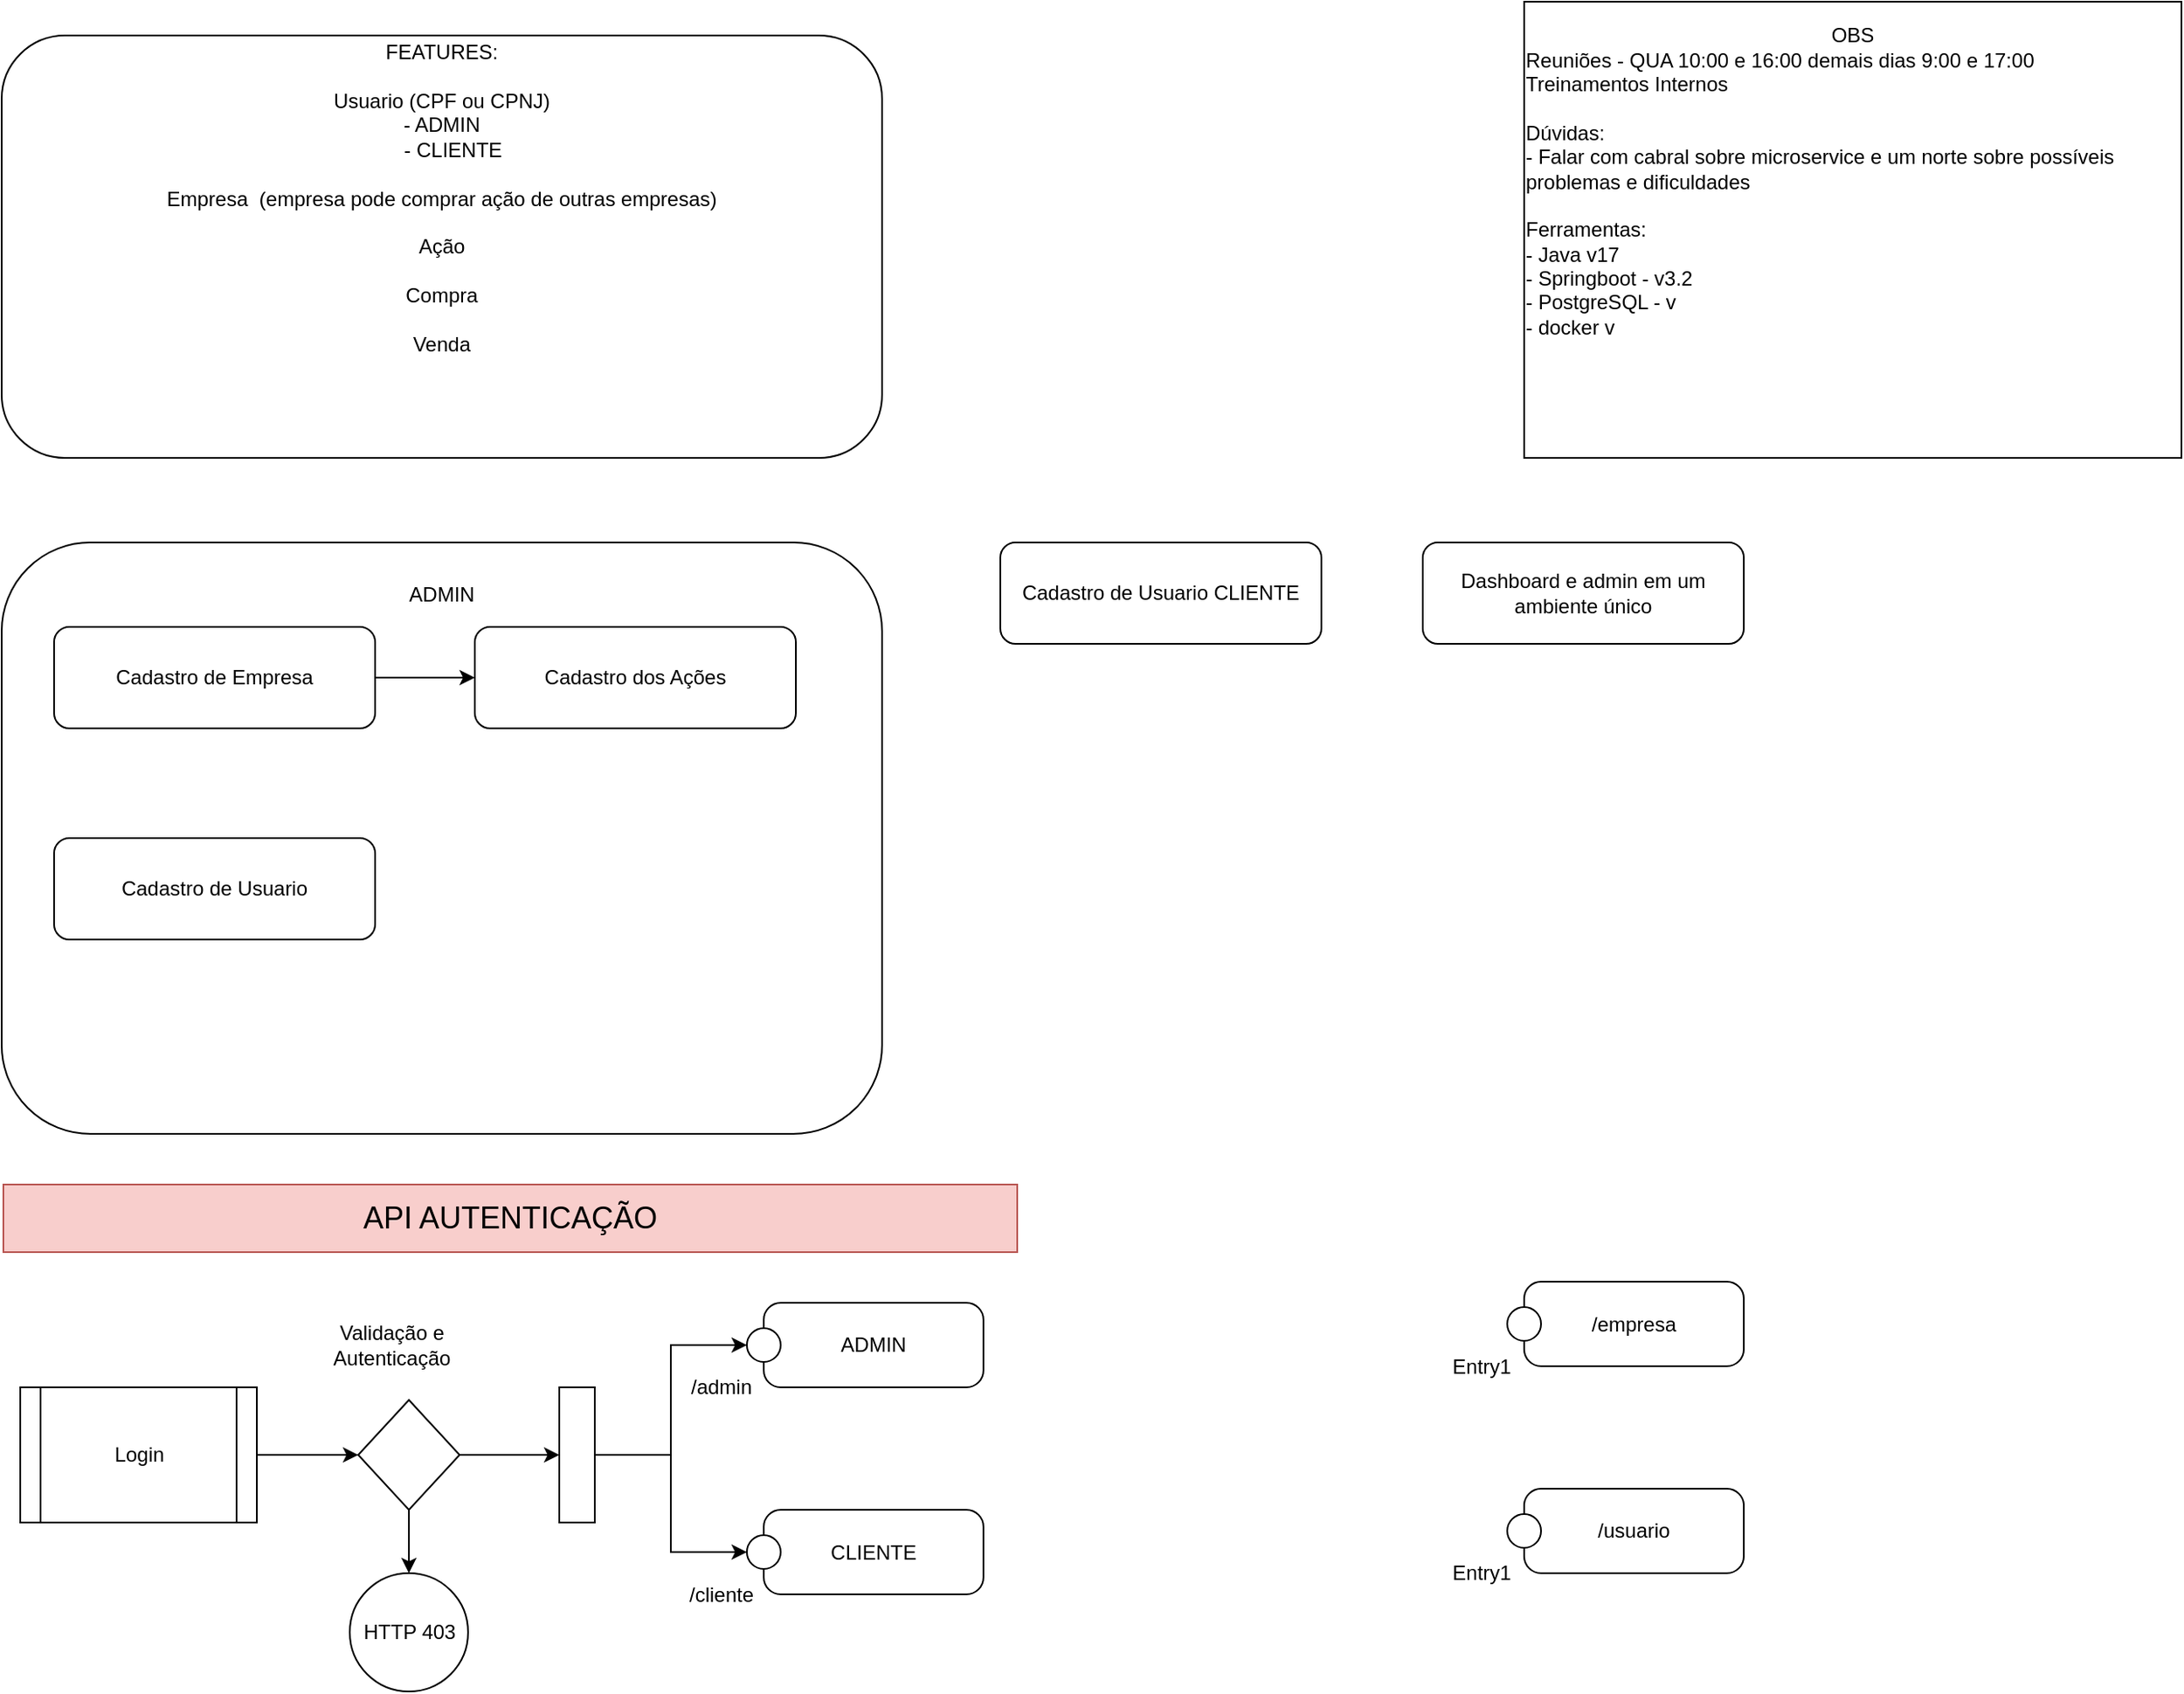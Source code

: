 <mxfile version="22.1.11" type="device" pages="3">
  <diagram name="Esboço" id="50t6XhjMZoTZCzm0q7pf">
    <mxGraphModel dx="1379" dy="757" grid="1" gridSize="10" guides="1" tooltips="1" connect="1" arrows="1" fold="1" page="1" pageScale="1" pageWidth="827" pageHeight="1169" math="0" shadow="0">
      <root>
        <mxCell id="0" />
        <mxCell id="1" parent="0" />
        <mxCell id="YbwMDvr5ODgvbigjKH0E-7" value="&lt;div align=&quot;center&quot;&gt;ADMIN&lt;/div&gt;&lt;div&gt;&lt;br&gt;&lt;/div&gt;&lt;div&gt;&lt;br&gt;&lt;/div&gt;&lt;div&gt;&lt;br&gt;&lt;/div&gt;&lt;div&gt;&lt;br&gt;&lt;/div&gt;&lt;div&gt;&lt;br&gt;&lt;/div&gt;&lt;div&gt;&lt;br&gt;&lt;/div&gt;&lt;div&gt;&lt;br&gt;&lt;/div&gt;&lt;div&gt;&lt;br&gt;&lt;/div&gt;&lt;div&gt;&lt;br&gt;&lt;/div&gt;&lt;div&gt;&lt;br&gt;&lt;/div&gt;&lt;div&gt;&lt;br&gt;&lt;/div&gt;&lt;div&gt;&lt;br&gt;&lt;/div&gt;&lt;div&gt;&lt;br&gt;&lt;/div&gt;&lt;div&gt;&lt;br&gt;&lt;/div&gt;&lt;div&gt;&lt;br&gt;&lt;/div&gt;&lt;div&gt;&lt;br&gt;&lt;/div&gt;&lt;div&gt;&lt;br&gt;&lt;/div&gt;&lt;div&gt;&lt;br&gt;&lt;/div&gt;&lt;div&gt;&lt;br&gt;&lt;/div&gt;&lt;div&gt;&lt;br&gt;&lt;/div&gt;" style="rounded=1;whiteSpace=wrap;html=1;align=center;" parent="1" vertex="1">
          <mxGeometry x="39" y="380" width="521" height="350" as="geometry" />
        </mxCell>
        <mxCell id="YbwMDvr5ODgvbigjKH0E-6" style="edgeStyle=orthogonalEdgeStyle;rounded=0;orthogonalLoop=1;jettySize=auto;html=1;" parent="1" source="YbwMDvr5ODgvbigjKH0E-3" target="YbwMDvr5ODgvbigjKH0E-5" edge="1">
          <mxGeometry relative="1" as="geometry">
            <mxPoint x="310" y="460" as="targetPoint" />
          </mxGeometry>
        </mxCell>
        <mxCell id="YbwMDvr5ODgvbigjKH0E-3" value="Cadastro de Empresa" style="rounded=1;whiteSpace=wrap;html=1;" parent="1" vertex="1">
          <mxGeometry x="70" y="430" width="190" height="60" as="geometry" />
        </mxCell>
        <mxCell id="YbwMDvr5ODgvbigjKH0E-4" value="Cadastro de Usuario" style="rounded=1;whiteSpace=wrap;html=1;" parent="1" vertex="1">
          <mxGeometry x="70" y="555" width="190" height="60" as="geometry" />
        </mxCell>
        <mxCell id="YbwMDvr5ODgvbigjKH0E-5" value="Cadastro dos Ações" style="rounded=1;whiteSpace=wrap;html=1;" parent="1" vertex="1">
          <mxGeometry x="319" y="430" width="190" height="60" as="geometry" />
        </mxCell>
        <mxCell id="YbwMDvr5ODgvbigjKH0E-11" value="Cadastro de Usuario CLIENTE" style="rounded=1;whiteSpace=wrap;html=1;" parent="1" vertex="1">
          <mxGeometry x="630" y="380" width="190" height="60" as="geometry" />
        </mxCell>
        <mxCell id="YbwMDvr5ODgvbigjKH0E-13" value="Dashboard e admin em um ambiente único" style="rounded=1;whiteSpace=wrap;html=1;" parent="1" vertex="1">
          <mxGeometry x="880" y="380" width="190" height="60" as="geometry" />
        </mxCell>
        <mxCell id="YbwMDvr5ODgvbigjKH0E-14" value="&lt;div&gt;FEATURES:&lt;/div&gt;&lt;div&gt;&lt;br&gt;&lt;/div&gt;&lt;div&gt;Usuario (CPF ou CPNJ)&lt;/div&gt;&lt;div&gt;&lt;span style=&quot;&quot;&gt;&lt;/span&gt;- ADMIN&lt;/div&gt;&lt;div&gt;&lt;span style=&quot;&quot;&gt;&lt;span style=&quot;&quot;&gt;&amp;nbsp;&amp;nbsp;&amp;nbsp;&amp;nbsp;&lt;/span&gt;&lt;/span&gt;- CLIENTE&lt;/div&gt;&lt;div&gt;&lt;br&gt;&lt;/div&gt;&lt;div&gt;Empresa&amp;nbsp; (empresa pode comprar ação de outras empresas)&lt;br&gt;&lt;/div&gt;&lt;div&gt;&lt;br&gt;&lt;/div&gt;&lt;div&gt;Ação&lt;/div&gt;&lt;div&gt;&lt;br&gt;&lt;/div&gt;&lt;div&gt;Compra&lt;/div&gt;&lt;div&gt;&lt;br&gt;&lt;/div&gt;&lt;div&gt;Venda&lt;/div&gt;&lt;div&gt;&lt;br&gt;&lt;/div&gt;&lt;div&gt;&lt;br&gt;&lt;/div&gt;&lt;div&gt;&lt;br&gt;&lt;br&gt;&lt;/div&gt;" style="rounded=1;whiteSpace=wrap;html=1;" parent="1" vertex="1">
          <mxGeometry x="39" y="80" width="521" height="250" as="geometry" />
        </mxCell>
        <mxCell id="YbwMDvr5ODgvbigjKH0E-15" value="&lt;div&gt;OBS&lt;/div&gt;&lt;div align=&quot;left&quot;&gt;Reuniões - QUA 10:00 e 16:00 demais dias 9:00 e 17:00&lt;/div&gt;&lt;div align=&quot;left&quot;&gt;Treinamentos Internos&lt;br&gt;&lt;/div&gt;&lt;div align=&quot;left&quot;&gt;&lt;br&gt;Dúvidas:&lt;/div&gt;&lt;div align=&quot;left&quot;&gt;- Falar com cabral sobre microservice e um norte sobre possíveis problemas e dificuldades&lt;br&gt;&lt;/div&gt;&lt;div align=&quot;left&quot;&gt;&lt;br&gt;&lt;/div&gt;&lt;div align=&quot;left&quot;&gt;Ferramentas:&lt;/div&gt;&lt;div align=&quot;left&quot;&gt;- Java v17&lt;/div&gt;&lt;div align=&quot;left&quot;&gt;- Springboot - v3.2&lt;/div&gt;&lt;div align=&quot;left&quot;&gt;- PostgreSQL - v&lt;/div&gt;&lt;div align=&quot;left&quot;&gt;- docker v&lt;/div&gt;&lt;div align=&quot;left&quot;&gt;&lt;br&gt;&lt;/div&gt;&lt;div align=&quot;left&quot;&gt;&lt;br&gt;&lt;/div&gt;&lt;div align=&quot;left&quot;&gt;&lt;br&gt;&lt;/div&gt;&lt;div align=&quot;left&quot;&gt;&lt;br&gt;&lt;/div&gt;" style="rounded=0;whiteSpace=wrap;html=1;" parent="1" vertex="1">
          <mxGeometry x="940" y="60" width="389" height="270" as="geometry" />
        </mxCell>
        <mxCell id="RgDAx4EEO8XOPHwYG7pI-15" style="edgeStyle=orthogonalEdgeStyle;rounded=0;orthogonalLoop=1;jettySize=auto;html=1;entryX=0;entryY=0.5;entryDx=0;entryDy=0;" parent="1" source="RgDAx4EEO8XOPHwYG7pI-10" target="RgDAx4EEO8XOPHwYG7pI-12" edge="1">
          <mxGeometry relative="1" as="geometry" />
        </mxCell>
        <mxCell id="RgDAx4EEO8XOPHwYG7pI-10" value="Login" style="shape=process;whiteSpace=wrap;html=1;backgroundOutline=1;size=0.083;" parent="1" vertex="1">
          <mxGeometry x="50" y="880" width="140" height="80" as="geometry" />
        </mxCell>
        <mxCell id="RgDAx4EEO8XOPHwYG7pI-11" value="&lt;font style=&quot;font-size: 18px;&quot;&gt;API AUTENTICAÇÃO&lt;/font&gt;" style="rounded=0;whiteSpace=wrap;html=1;fillColor=#f8cecc;strokeColor=#b85450;" parent="1" vertex="1">
          <mxGeometry x="40" y="760" width="600" height="40" as="geometry" />
        </mxCell>
        <mxCell id="RgDAx4EEO8XOPHwYG7pI-22" style="edgeStyle=orthogonalEdgeStyle;rounded=0;orthogonalLoop=1;jettySize=auto;html=1;entryX=0.5;entryY=0;entryDx=0;entryDy=0;" parent="1" source="RgDAx4EEO8XOPHwYG7pI-12" target="RgDAx4EEO8XOPHwYG7pI-21" edge="1">
          <mxGeometry relative="1" as="geometry" />
        </mxCell>
        <mxCell id="RgDAx4EEO8XOPHwYG7pI-12" value="" style="rhombus;whiteSpace=wrap;html=1;" parent="1" vertex="1">
          <mxGeometry x="250" y="887.5" width="60" height="65" as="geometry" />
        </mxCell>
        <mxCell id="RgDAx4EEO8XOPHwYG7pI-14" value="Validação e Autenticação" style="text;html=1;strokeColor=none;fillColor=none;align=center;verticalAlign=middle;whiteSpace=wrap;rounded=0;" parent="1" vertex="1">
          <mxGeometry x="225" y="830" width="90" height="50" as="geometry" />
        </mxCell>
        <mxCell id="RgDAx4EEO8XOPHwYG7pI-21" value="HTTP 403" style="ellipse;html=1;" parent="1" vertex="1">
          <mxGeometry x="245" y="990" width="70" height="70" as="geometry" />
        </mxCell>
        <mxCell id="RgDAx4EEO8XOPHwYG7pI-23" value="/empresa" style="shape=umlState;rounded=1;verticalAlign=middle;align=center;absoluteArcSize=1;arcSize=10;umlStateConnection=connPointRefEntry;boundedLbl=1;whiteSpace=wrap;html=1;" parent="1" vertex="1">
          <mxGeometry x="930" y="817.5" width="140" height="50" as="geometry" />
        </mxCell>
        <mxCell id="RgDAx4EEO8XOPHwYG7pI-24" value="Entry1" style="text;verticalAlign=middle;align=center;whiteSpace=wrap;html=1;" parent="RgDAx4EEO8XOPHwYG7pI-23" vertex="1">
          <mxGeometry x="-40" y="40" width="50" height="20" as="geometry" />
        </mxCell>
        <mxCell id="RgDAx4EEO8XOPHwYG7pI-25" value="/usuario" style="shape=umlState;rounded=1;verticalAlign=middle;align=center;absoluteArcSize=1;arcSize=10;umlStateConnection=connPointRefEntry;boundedLbl=1;whiteSpace=wrap;html=1;" parent="1" vertex="1">
          <mxGeometry x="930" y="940" width="140" height="50" as="geometry" />
        </mxCell>
        <mxCell id="RgDAx4EEO8XOPHwYG7pI-26" value="Entry1" style="text;verticalAlign=middle;align=center;whiteSpace=wrap;html=1;" parent="RgDAx4EEO8XOPHwYG7pI-25" vertex="1">
          <mxGeometry x="-40" y="40" width="50" height="20" as="geometry" />
        </mxCell>
        <mxCell id="RgDAx4EEO8XOPHwYG7pI-31" value="ADMIN" style="shape=umlState;rounded=1;verticalAlign=middle;align=center;absoluteArcSize=1;arcSize=10;umlStateConnection=connPointRefEntry;boundedLbl=1;whiteSpace=wrap;html=1;" parent="1" vertex="1">
          <mxGeometry x="480" y="830" width="140" height="50" as="geometry" />
        </mxCell>
        <mxCell id="RgDAx4EEO8XOPHwYG7pI-32" value="/admin" style="text;verticalAlign=middle;align=center;whiteSpace=wrap;html=1;" parent="RgDAx4EEO8XOPHwYG7pI-31" vertex="1">
          <mxGeometry x="-40" y="40" width="50" height="20" as="geometry" />
        </mxCell>
        <mxCell id="RgDAx4EEO8XOPHwYG7pI-37" value="" style="edgeStyle=orthogonalEdgeStyle;rounded=0;orthogonalLoop=1;jettySize=auto;html=1;" parent="1" source="RgDAx4EEO8XOPHwYG7pI-12" target="RgDAx4EEO8XOPHwYG7pI-35" edge="1">
          <mxGeometry relative="1" as="geometry">
            <mxPoint x="310" y="920" as="sourcePoint" />
            <mxPoint x="384" y="920" as="targetPoint" />
          </mxGeometry>
        </mxCell>
        <mxCell id="RgDAx4EEO8XOPHwYG7pI-38" style="edgeStyle=orthogonalEdgeStyle;rounded=0;orthogonalLoop=1;jettySize=auto;html=1;entryX=0;entryY=0.5;entryDx=0;entryDy=0;" parent="1" source="RgDAx4EEO8XOPHwYG7pI-35" target="RgDAx4EEO8XOPHwYG7pI-31" edge="1">
          <mxGeometry relative="1" as="geometry" />
        </mxCell>
        <mxCell id="RgDAx4EEO8XOPHwYG7pI-44" style="edgeStyle=orthogonalEdgeStyle;rounded=0;orthogonalLoop=1;jettySize=auto;html=1;entryX=0;entryY=0.5;entryDx=0;entryDy=0;" parent="1" source="RgDAx4EEO8XOPHwYG7pI-35" target="RgDAx4EEO8XOPHwYG7pI-42" edge="1">
          <mxGeometry relative="1" as="geometry" />
        </mxCell>
        <mxCell id="RgDAx4EEO8XOPHwYG7pI-35" value="" style="rounded=0;whiteSpace=wrap;html=1;" parent="1" vertex="1">
          <mxGeometry x="369" y="880" width="21" height="80" as="geometry" />
        </mxCell>
        <mxCell id="RgDAx4EEO8XOPHwYG7pI-42" value="CLIENTE" style="shape=umlState;rounded=1;verticalAlign=middle;align=center;absoluteArcSize=1;arcSize=10;umlStateConnection=connPointRefEntry;boundedLbl=1;whiteSpace=wrap;html=1;" parent="1" vertex="1">
          <mxGeometry x="480" y="952.5" width="140" height="50" as="geometry" />
        </mxCell>
        <mxCell id="RgDAx4EEO8XOPHwYG7pI-43" value="/cliente" style="text;verticalAlign=middle;align=center;whiteSpace=wrap;html=1;" parent="RgDAx4EEO8XOPHwYG7pI-42" vertex="1">
          <mxGeometry x="-40" y="40" width="50" height="20" as="geometry" />
        </mxCell>
      </root>
    </mxGraphModel>
  </diagram>
  <diagram id="nGCAg4Ov-uoy-OFpApah" name="Casos de Uso">
    <mxGraphModel dx="1622" dy="891" grid="1" gridSize="10" guides="1" tooltips="1" connect="1" arrows="1" fold="1" page="1" pageScale="1" pageWidth="827" pageHeight="1169" math="0" shadow="0">
      <root>
        <mxCell id="0" />
        <mxCell id="1" parent="0" />
        <mxCell id="SCy8FFpx9q35rUsuw4dr-1" value="Administrador" style="shape=umlActor;verticalLabelPosition=bottom;verticalAlign=top;html=1;" parent="1" vertex="1">
          <mxGeometry x="102" y="200" width="30" height="60" as="geometry" />
        </mxCell>
        <mxCell id="SCy8FFpx9q35rUsuw4dr-2" value="Cliente" style="shape=umlActor;verticalLabelPosition=bottom;verticalAlign=top;html=1;" parent="1" vertex="1">
          <mxGeometry x="92" y="920" width="30" height="60" as="geometry" />
        </mxCell>
        <mxCell id="SCy8FFpx9q35rUsuw4dr-3" value="CNPJ" style="shape=umlActor;verticalLabelPosition=bottom;verticalAlign=top;html=1;" parent="1" vertex="1">
          <mxGeometry x="50" y="1040" width="30" height="60" as="geometry" />
        </mxCell>
        <mxCell id="SCy8FFpx9q35rUsuw4dr-6" value="&lt;div&gt;CPF&lt;/div&gt;" style="shape=umlActor;verticalLabelPosition=bottom;verticalAlign=top;html=1;" parent="1" vertex="1">
          <mxGeometry x="130" y="1038" width="30" height="60" as="geometry" />
        </mxCell>
        <mxCell id="73OdlZcjrWCPV2lMz7zN-4" value="" style="endArrow=blockThin;html=1;rounded=0;endFill=0;" edge="1" parent="1" source="SCy8FFpx9q35rUsuw4dr-3">
          <mxGeometry width="50" height="50" relative="1" as="geometry">
            <mxPoint x="150" y="1030" as="sourcePoint" />
            <mxPoint x="100" y="1000" as="targetPoint" />
          </mxGeometry>
        </mxCell>
        <mxCell id="73OdlZcjrWCPV2lMz7zN-5" value="" style="endArrow=blockThin;html=1;rounded=0;endFill=0;" edge="1" parent="1" source="SCy8FFpx9q35rUsuw4dr-6">
          <mxGeometry width="50" height="50" relative="1" as="geometry">
            <mxPoint x="120" y="1050" as="sourcePoint" />
            <mxPoint x="120" y="1000" as="targetPoint" />
          </mxGeometry>
        </mxCell>
        <mxCell id="73OdlZcjrWCPV2lMz7zN-6" value="" style="rounded=0;whiteSpace=wrap;html=1;strokeWidth=1;" vertex="1" parent="1">
          <mxGeometry x="220" y="10" width="870" height="1320" as="geometry" />
        </mxCell>
        <mxCell id="73OdlZcjrWCPV2lMz7zN-8" value="Login" style="ellipse;whiteSpace=wrap;html=1;" vertex="1" parent="1">
          <mxGeometry x="304" y="70" width="100" height="50" as="geometry" />
        </mxCell>
        <mxCell id="73OdlZcjrWCPV2lMz7zN-9" value="Cadastrar Empresa" style="ellipse;whiteSpace=wrap;html=1;" vertex="1" parent="1">
          <mxGeometry x="500" y="110" width="120" height="60" as="geometry" />
        </mxCell>
        <mxCell id="73OdlZcjrWCPV2lMz7zN-10" value="" style="endArrow=none;html=1;rounded=0;entryX=0;entryY=0.667;entryDx=0;entryDy=0;entryPerimeter=0;" edge="1" parent="1" target="73OdlZcjrWCPV2lMz7zN-8">
          <mxGeometry width="50" height="50" relative="1" as="geometry">
            <mxPoint x="140" y="220" as="sourcePoint" />
            <mxPoint x="240" y="180" as="targetPoint" />
          </mxGeometry>
        </mxCell>
        <mxCell id="73OdlZcjrWCPV2lMz7zN-11" value="Casos de Uso - HomeBroker" style="text;html=1;strokeColor=none;fillColor=none;align=center;verticalAlign=middle;whiteSpace=wrap;rounded=0;" vertex="1" parent="1">
          <mxGeometry x="607.5" y="10" width="95" height="30" as="geometry" />
        </mxCell>
        <mxCell id="73OdlZcjrWCPV2lMz7zN-12" value="" style="endArrow=none;html=1;rounded=0;entryX=0;entryY=0.5;entryDx=0;entryDy=0;" edge="1" parent="1" target="AHXLdazS3bei0Vd_Tv-9-4">
          <mxGeometry width="50" height="50" relative="1" as="geometry">
            <mxPoint x="140" y="230" as="sourcePoint" />
            <mxPoint x="290" y="200" as="targetPoint" />
          </mxGeometry>
        </mxCell>
        <mxCell id="AHXLdazS3bei0Vd_Tv-9-3" value="&amp;lt;&amp;lt;include&amp;gt;&amp;gt;" style="rounded=0;orthogonalLoop=1;jettySize=auto;html=1;endArrow=blockThin;endFill=0;" edge="1" parent="1" source="73OdlZcjrWCPV2lMz7zN-20">
          <mxGeometry relative="1" as="geometry">
            <mxPoint x="560" y="180" as="targetPoint" />
          </mxGeometry>
        </mxCell>
        <mxCell id="73OdlZcjrWCPV2lMz7zN-20" value="Deletar Empresa" style="ellipse;whiteSpace=wrap;html=1;" vertex="1" parent="1">
          <mxGeometry x="500" y="260" width="120" height="60" as="geometry" />
        </mxCell>
        <mxCell id="73OdlZcjrWCPV2lMz7zN-26" value="&amp;lt;&amp;lt;include&amp;gt;&amp;gt;" style="rounded=0;orthogonalLoop=1;jettySize=auto;html=1;entryX=1;entryY=0.5;entryDx=0;entryDy=0;endArrow=blockThin;endFill=0;" edge="1" parent="1" source="73OdlZcjrWCPV2lMz7zN-23" target="73OdlZcjrWCPV2lMz7zN-9">
          <mxGeometry relative="1" as="geometry" />
        </mxCell>
        <mxCell id="73OdlZcjrWCPV2lMz7zN-23" value="Listar histórico de preço da ação" style="ellipse;whiteSpace=wrap;html=1;" vertex="1" parent="1">
          <mxGeometry x="660" y="320" width="120" height="60" as="geometry" />
        </mxCell>
        <mxCell id="73OdlZcjrWCPV2lMz7zN-24" value="" style="endArrow=none;html=1;rounded=0;entryX=0;entryY=0.5;entryDx=0;entryDy=0;exitX=1;exitY=0.5;exitDx=0;exitDy=0;" edge="1" parent="1" source="AHXLdazS3bei0Vd_Tv-9-4" target="73OdlZcjrWCPV2lMz7zN-20">
          <mxGeometry width="50" height="50" relative="1" as="geometry">
            <mxPoint x="150" y="240" as="sourcePoint" />
            <mxPoint x="328" y="224" as="targetPoint" />
          </mxGeometry>
        </mxCell>
        <mxCell id="73OdlZcjrWCPV2lMz7zN-25" value="" style="endArrow=none;html=1;rounded=0;entryX=0;entryY=0.5;entryDx=0;entryDy=0;exitX=1;exitY=1;exitDx=0;exitDy=0;" edge="1" parent="1" source="AHXLdazS3bei0Vd_Tv-9-4" target="73OdlZcjrWCPV2lMz7zN-23">
          <mxGeometry width="50" height="50" relative="1" as="geometry">
            <mxPoint x="150" y="250" as="sourcePoint" />
            <mxPoint x="328" y="300" as="targetPoint" />
            <Array as="points">
              <mxPoint x="560" y="380" />
            </Array>
          </mxGeometry>
        </mxCell>
        <mxCell id="73OdlZcjrWCPV2lMz7zN-27" value="Gestão de Cliente" style="ellipse;whiteSpace=wrap;html=1;" vertex="1" parent="1">
          <mxGeometry x="330" y="620" width="120" height="60" as="geometry" />
        </mxCell>
        <mxCell id="73OdlZcjrWCPV2lMz7zN-28" value="" style="endArrow=none;html=1;rounded=0;entryX=0.015;entryY=0.4;entryDx=0;entryDy=0;entryPerimeter=0;" edge="1" parent="1" target="73OdlZcjrWCPV2lMz7zN-27">
          <mxGeometry width="50" height="50" relative="1" as="geometry">
            <mxPoint x="160" y="260" as="sourcePoint" />
            <mxPoint x="448" y="370" as="targetPoint" />
            <Array as="points" />
          </mxGeometry>
        </mxCell>
        <mxCell id="AHXLdazS3bei0Vd_Tv-9-2" style="rounded=0;orthogonalLoop=1;jettySize=auto;html=1;entryX=1;entryY=1;entryDx=0;entryDy=0;endArrow=none;endFill=0;" edge="1" parent="1" source="AHXLdazS3bei0Vd_Tv-9-1" target="73OdlZcjrWCPV2lMz7zN-27">
          <mxGeometry relative="1" as="geometry" />
        </mxCell>
        <mxCell id="AHXLdazS3bei0Vd_Tv-9-10" value="&amp;lt;&amp;lt;include&amp;gt;&amp;gt;" style="edgeStyle=orthogonalEdgeStyle;rounded=0;orthogonalLoop=1;jettySize=auto;html=1;entryX=0.5;entryY=1;entryDx=0;entryDy=0;endArrow=blockThin;endFill=0;" edge="1" parent="1" source="AHXLdazS3bei0Vd_Tv-9-1" target="AHXLdazS3bei0Vd_Tv-9-7">
          <mxGeometry relative="1" as="geometry" />
        </mxCell>
        <mxCell id="AHXLdazS3bei0Vd_Tv-9-1" value="Listar ações do cliente" style="ellipse;whiteSpace=wrap;html=1;" vertex="1" parent="1">
          <mxGeometry x="530" y="740" width="120" height="60" as="geometry" />
        </mxCell>
        <mxCell id="AHXLdazS3bei0Vd_Tv-9-4" value="Gestão de empresa" style="ellipse;whiteSpace=wrap;html=1;" vertex="1" parent="1">
          <mxGeometry x="284" y="160" width="120" height="60" as="geometry" />
        </mxCell>
        <mxCell id="AHXLdazS3bei0Vd_Tv-9-6" value="" style="endArrow=none;html=1;rounded=0;entryX=0;entryY=0.5;entryDx=0;entryDy=0;exitX=1;exitY=0.5;exitDx=0;exitDy=0;" edge="1" parent="1" source="AHXLdazS3bei0Vd_Tv-9-4" target="73OdlZcjrWCPV2lMz7zN-9">
          <mxGeometry width="50" height="50" relative="1" as="geometry">
            <mxPoint x="370" y="240" as="sourcePoint" />
            <mxPoint x="514" y="200" as="targetPoint" />
          </mxGeometry>
        </mxCell>
        <mxCell id="AHXLdazS3bei0Vd_Tv-9-8" style="edgeStyle=orthogonalEdgeStyle;rounded=0;orthogonalLoop=1;jettySize=auto;html=1;entryX=1;entryY=0.5;entryDx=0;entryDy=0;endArrow=none;endFill=0;" edge="1" parent="1" source="AHXLdazS3bei0Vd_Tv-9-7" target="73OdlZcjrWCPV2lMz7zN-27">
          <mxGeometry relative="1" as="geometry" />
        </mxCell>
        <mxCell id="AHXLdazS3bei0Vd_Tv-9-7" value="Cadastro Cliente" style="ellipse;whiteSpace=wrap;html=1;" vertex="1" parent="1">
          <mxGeometry x="530" y="620" width="120" height="60" as="geometry" />
        </mxCell>
        <mxCell id="i1gi-s-FilHiZ_Zcv33S-1" value="&amp;lt;&amp;lt;include&amp;gt;&amp;gt;" style="rounded=0;orthogonalLoop=1;jettySize=auto;html=1;entryX=1;entryY=0.5;entryDx=0;entryDy=0;endArrow=blockThin;endFill=0;" edge="1" parent="1" source="AHXLdazS3bei0Vd_Tv-9-9" target="AHXLdazS3bei0Vd_Tv-9-7">
          <mxGeometry x="-0.257" y="-28" relative="1" as="geometry">
            <mxPoint as="offset" />
          </mxGeometry>
        </mxCell>
        <mxCell id="i1gi-s-FilHiZ_Zcv33S-2" style="rounded=0;orthogonalLoop=1;jettySize=auto;html=1;exitX=0;exitY=1;exitDx=0;exitDy=0;entryX=1;entryY=1;entryDx=0;entryDy=0;endArrow=none;endFill=0;" edge="1" parent="1" source="AHXLdazS3bei0Vd_Tv-9-9" target="73OdlZcjrWCPV2lMz7zN-27">
          <mxGeometry relative="1" as="geometry">
            <Array as="points">
              <mxPoint x="520" y="820" />
            </Array>
          </mxGeometry>
        </mxCell>
        <mxCell id="AHXLdazS3bei0Vd_Tv-9-9" value="Listar histórico de compra e venda" style="ellipse;whiteSpace=wrap;html=1;" vertex="1" parent="1">
          <mxGeometry x="690" y="740" width="120" height="60" as="geometry" />
        </mxCell>
        <mxCell id="i1gi-s-FilHiZ_Zcv33S-8" value="&amp;lt;&amp;lt;include&amp;gt;&amp;gt;" style="rounded=0;orthogonalLoop=1;jettySize=auto;html=1;entryX=1;entryY=0;entryDx=0;entryDy=0;endArrow=blockThin;endFill=0;" edge="1" parent="1" source="i1gi-s-FilHiZ_Zcv33S-3" target="AHXLdazS3bei0Vd_Tv-9-7">
          <mxGeometry relative="1" as="geometry" />
        </mxCell>
        <mxCell id="i1gi-s-FilHiZ_Zcv33S-3" value="Adicionar saldo" style="ellipse;whiteSpace=wrap;html=1;" vertex="1" parent="1">
          <mxGeometry x="707" y="480" width="120" height="60" as="geometry" />
        </mxCell>
        <mxCell id="i1gi-s-FilHiZ_Zcv33S-5" style="rounded=0;orthogonalLoop=1;jettySize=auto;html=1;entryX=1;entryY=0;entryDx=0;entryDy=0;endArrow=none;endFill=0;" edge="1" parent="1" source="i1gi-s-FilHiZ_Zcv33S-4" target="73OdlZcjrWCPV2lMz7zN-27">
          <mxGeometry relative="1" as="geometry" />
        </mxCell>
        <mxCell id="i1gi-s-FilHiZ_Zcv33S-7" value="&amp;lt;&amp;lt;include&amp;gt;&amp;gt;" style="edgeStyle=orthogonalEdgeStyle;rounded=0;orthogonalLoop=1;jettySize=auto;html=1;entryX=0.5;entryY=0;entryDx=0;entryDy=0;endArrow=blockThin;endFill=0;" edge="1" parent="1" source="i1gi-s-FilHiZ_Zcv33S-4" target="AHXLdazS3bei0Vd_Tv-9-7">
          <mxGeometry relative="1" as="geometry" />
        </mxCell>
        <mxCell id="i1gi-s-FilHiZ_Zcv33S-4" value="Sacar Saldo" style="ellipse;whiteSpace=wrap;html=1;" vertex="1" parent="1">
          <mxGeometry x="530" y="450" width="120" height="60" as="geometry" />
        </mxCell>
        <mxCell id="i1gi-s-FilHiZ_Zcv33S-6" style="rounded=0;orthogonalLoop=1;jettySize=auto;html=1;entryX=0.933;entryY=0.283;entryDx=0;entryDy=0;entryPerimeter=0;endArrow=none;endFill=0;" edge="1" parent="1" source="i1gi-s-FilHiZ_Zcv33S-3" target="73OdlZcjrWCPV2lMz7zN-27">
          <mxGeometry relative="1" as="geometry" />
        </mxCell>
        <mxCell id="i1gi-s-FilHiZ_Zcv33S-12" style="rounded=0;orthogonalLoop=1;jettySize=auto;html=1;entryX=0;entryY=1;entryDx=0;entryDy=0;endArrow=none;endFill=0;" edge="1" parent="1" target="73OdlZcjrWCPV2lMz7zN-27">
          <mxGeometry relative="1" as="geometry">
            <mxPoint x="130" y="920" as="sourcePoint" />
            <mxPoint x="442" y="681" as="targetPoint" />
          </mxGeometry>
        </mxCell>
        <mxCell id="i1gi-s-FilHiZ_Zcv33S-13" value="Gestão somente do próprio acesso&amp;nbsp;" style="shape=note;size=20;whiteSpace=wrap;html=1;" vertex="1" parent="1">
          <mxGeometry x="50" y="730" width="162" height="70" as="geometry" />
        </mxCell>
        <mxCell id="i1gi-s-FilHiZ_Zcv33S-14" style="rounded=0;orthogonalLoop=1;jettySize=auto;html=1;entryX=0.5;entryY=1;entryDx=0;entryDy=0;endArrow=none;endFill=0;entryPerimeter=0;dashed=1;" edge="1" parent="1" target="i1gi-s-FilHiZ_Zcv33S-13">
          <mxGeometry relative="1" as="geometry">
            <mxPoint x="190" y="850" as="sourcePoint" />
            <mxPoint x="358" y="681" as="targetPoint" />
          </mxGeometry>
        </mxCell>
        <mxCell id="i1gi-s-FilHiZ_Zcv33S-15" value="Gestão de múltiplos clientes&amp;nbsp;" style="shape=note;size=20;whiteSpace=wrap;html=1;" vertex="1" parent="1">
          <mxGeometry x="36" y="390" width="162" height="70" as="geometry" />
        </mxCell>
        <mxCell id="i1gi-s-FilHiZ_Zcv33S-16" style="rounded=0;orthogonalLoop=1;jettySize=auto;html=1;entryX=0.5;entryY=1;entryDx=0;entryDy=0;endArrow=none;endFill=0;entryPerimeter=0;dashed=1;" edge="1" parent="1" target="i1gi-s-FilHiZ_Zcv33S-15">
          <mxGeometry relative="1" as="geometry">
            <mxPoint x="260" y="490" as="sourcePoint" />
            <mxPoint x="358" y="351" as="targetPoint" />
          </mxGeometry>
        </mxCell>
        <mxCell id="i1gi-s-FilHiZ_Zcv33S-17" value="Listar ações do mercado" style="ellipse;whiteSpace=wrap;html=1;" vertex="1" parent="1">
          <mxGeometry x="390" y="850" width="120" height="60" as="geometry" />
        </mxCell>
        <mxCell id="i1gi-s-FilHiZ_Zcv33S-18" style="rounded=0;orthogonalLoop=1;jettySize=auto;html=1;entryX=0;entryY=0.5;entryDx=0;entryDy=0;endArrow=none;endFill=0;" edge="1" parent="1" target="i1gi-s-FilHiZ_Zcv33S-17">
          <mxGeometry relative="1" as="geometry">
            <mxPoint x="140" y="930" as="sourcePoint" />
            <mxPoint x="358" y="681" as="targetPoint" />
          </mxGeometry>
        </mxCell>
        <mxCell id="i1gi-s-FilHiZ_Zcv33S-19" value="Ordem de Compra" style="ellipse;whiteSpace=wrap;html=1;" vertex="1" parent="1">
          <mxGeometry x="404" y="930" width="120" height="60" as="geometry" />
        </mxCell>
        <mxCell id="i1gi-s-FilHiZ_Zcv33S-20" style="rounded=0;orthogonalLoop=1;jettySize=auto;html=1;entryX=0;entryY=0.5;entryDx=0;entryDy=0;endArrow=none;endFill=0;" edge="1" parent="1" target="i1gi-s-FilHiZ_Zcv33S-19">
          <mxGeometry relative="1" as="geometry">
            <mxPoint x="150" y="940" as="sourcePoint" />
            <mxPoint x="360" y="920" as="targetPoint" />
          </mxGeometry>
        </mxCell>
        <mxCell id="i1gi-s-FilHiZ_Zcv33S-21" value="Ordem de Venda" style="ellipse;whiteSpace=wrap;html=1;" vertex="1" parent="1">
          <mxGeometry x="410" y="1080" width="120" height="60" as="geometry" />
        </mxCell>
        <mxCell id="i1gi-s-FilHiZ_Zcv33S-23" style="rounded=0;orthogonalLoop=1;jettySize=auto;html=1;entryX=0;entryY=0.5;entryDx=0;entryDy=0;endArrow=none;endFill=0;" edge="1" parent="1" target="i1gi-s-FilHiZ_Zcv33S-21">
          <mxGeometry relative="1" as="geometry">
            <mxPoint x="150" y="960" as="sourcePoint" />
            <mxPoint x="364" y="1000" as="targetPoint" />
          </mxGeometry>
        </mxCell>
        <mxCell id="i1gi-s-FilHiZ_Zcv33S-26" style="rounded=0;orthogonalLoop=1;jettySize=auto;html=1;entryX=1;entryY=0.5;entryDx=0;entryDy=0;endArrow=blockThin;endFill=0;" edge="1" parent="1" source="i1gi-s-FilHiZ_Zcv33S-24" target="i1gi-s-FilHiZ_Zcv33S-19">
          <mxGeometry relative="1" as="geometry" />
        </mxCell>
        <mxCell id="i1gi-s-FilHiZ_Zcv33S-28" value="&amp;lt;&amp;lt;include&amp;gt;&amp;gt;" style="edgeLabel;html=1;align=center;verticalAlign=middle;resizable=0;points=[];" vertex="1" connectable="0" parent="i1gi-s-FilHiZ_Zcv33S-26">
          <mxGeometry x="-0.3" y="-2" relative="1" as="geometry">
            <mxPoint x="27" y="-13" as="offset" />
          </mxGeometry>
        </mxCell>
        <mxCell id="i1gi-s-FilHiZ_Zcv33S-27" value="&amp;lt;&amp;lt;include&amp;gt;&amp;gt;" style="rounded=0;orthogonalLoop=1;jettySize=auto;html=1;entryX=1;entryY=0.5;entryDx=0;entryDy=0;endArrow=blockThin;endFill=0;" edge="1" parent="1" source="i1gi-s-FilHiZ_Zcv33S-24" target="i1gi-s-FilHiZ_Zcv33S-21">
          <mxGeometry x="-0.55" y="32" relative="1" as="geometry">
            <mxPoint as="offset" />
          </mxGeometry>
        </mxCell>
        <mxCell id="i1gi-s-FilHiZ_Zcv33S-24" value="Cancelar Ordem" style="ellipse;whiteSpace=wrap;html=1;" vertex="1" parent="1">
          <mxGeometry x="550" y="1010" width="120" height="60" as="geometry" />
        </mxCell>
        <mxCell id="i1gi-s-FilHiZ_Zcv33S-25" style="rounded=0;orthogonalLoop=1;jettySize=auto;html=1;entryX=0;entryY=0.5;entryDx=0;entryDy=0;endArrow=none;endFill=0;" edge="1" parent="1" target="i1gi-s-FilHiZ_Zcv33S-24">
          <mxGeometry relative="1" as="geometry">
            <mxPoint x="150" y="950" as="sourcePoint" />
            <mxPoint x="420" y="1120" as="targetPoint" />
          </mxGeometry>
        </mxCell>
        <mxCell id="i1gi-s-FilHiZ_Zcv33S-29" value="Listar histórico de preço da ação" style="ellipse;whiteSpace=wrap;html=1;" vertex="1" parent="1">
          <mxGeometry x="740" y="880" width="120" height="60" as="geometry" />
        </mxCell>
        <mxCell id="i1gi-s-FilHiZ_Zcv33S-30" style="rounded=0;orthogonalLoop=1;jettySize=auto;html=1;entryX=0;entryY=0.5;entryDx=0;entryDy=0;endArrow=none;endFill=0;" edge="1" parent="1" target="i1gi-s-FilHiZ_Zcv33S-29">
          <mxGeometry relative="1" as="geometry">
            <mxPoint x="150" y="940" as="sourcePoint" />
            <mxPoint x="400" y="890" as="targetPoint" />
          </mxGeometry>
        </mxCell>
        <mxCell id="i1gi-s-FilHiZ_Zcv33S-31" value="Listar informações da empresa" style="ellipse;whiteSpace=wrap;html=1;" vertex="1" parent="1">
          <mxGeometry x="404" y="1170" width="120" height="60" as="geometry" />
        </mxCell>
        <mxCell id="i1gi-s-FilHiZ_Zcv33S-32" style="rounded=0;orthogonalLoop=1;jettySize=auto;html=1;entryX=0;entryY=0.5;entryDx=0;entryDy=0;endArrow=none;endFill=0;" edge="1" parent="1" target="i1gi-s-FilHiZ_Zcv33S-31">
          <mxGeometry relative="1" as="geometry">
            <mxPoint x="160" y="970" as="sourcePoint" />
            <mxPoint x="420" y="1120" as="targetPoint" />
          </mxGeometry>
        </mxCell>
      </root>
    </mxGraphModel>
  </diagram>
  <diagram id="K-XJ-ZdxKs0pxtf9w5Oi" name="Página-3">
    <mxGraphModel dx="1149" dy="631" grid="1" gridSize="10" guides="1" tooltips="1" connect="1" arrows="1" fold="1" page="1" pageScale="1" pageWidth="827" pageHeight="1169" math="0" shadow="0">
      <root>
        <mxCell id="0" />
        <mxCell id="1" parent="0" />
        <mxCell id="laLyTA8CB56u2tNvsNEm-1" value="Usuario" style="swimlane;fontStyle=1;align=center;verticalAlign=top;childLayout=stackLayout;horizontal=1;startSize=26;horizontalStack=0;resizeParent=1;resizeParentMax=0;resizeLast=0;collapsible=1;marginBottom=0;whiteSpace=wrap;html=1;swimlaneHead=1;" vertex="1" parent="1">
          <mxGeometry x="50" y="260" width="240" height="398" as="geometry">
            <mxRectangle x="170" y="230" width="100" height="30" as="alternateBounds" />
          </mxGeometry>
        </mxCell>
        <mxCell id="Dqe1KVvUrm4yhIZAlA_F-5" value="- id: BIGSERIAL" style="text;strokeColor=none;fillColor=none;align=left;verticalAlign=top;spacingLeft=4;spacingRight=4;overflow=hidden;rotatable=0;points=[[0,0.5],[1,0.5]];portConstraint=eastwest;whiteSpace=wrap;html=1;" vertex="1" parent="laLyTA8CB56u2tNvsNEm-1">
          <mxGeometry y="26" width="240" height="26" as="geometry" />
        </mxCell>
        <mxCell id="laLyTA8CB56u2tNvsNEm-6" value="- nome:VARCHAR" style="text;strokeColor=none;fillColor=none;align=left;verticalAlign=top;spacingLeft=4;spacingRight=4;overflow=hidden;rotatable=0;points=[[0,0.5],[1,0.5]];portConstraint=eastwest;whiteSpace=wrap;html=1;" vertex="1" parent="laLyTA8CB56u2tNvsNEm-1">
          <mxGeometry y="52" width="240" height="26" as="geometry" />
        </mxCell>
        <mxCell id="laLyTA8CB56u2tNvsNEm-2" value="- email: VARCHAR" style="text;strokeColor=none;fillColor=none;align=left;verticalAlign=top;spacingLeft=4;spacingRight=4;overflow=hidden;rotatable=0;points=[[0,0.5],[1,0.5]];portConstraint=eastwest;whiteSpace=wrap;html=1;" vertex="1" parent="laLyTA8CB56u2tNvsNEm-1">
          <mxGeometry y="78" width="240" height="26" as="geometry" />
        </mxCell>
        <mxCell id="Dqe1KVvUrm4yhIZAlA_F-4" value="- celular: VARCHAR&lt;br&gt;" style="text;strokeColor=none;fillColor=none;align=left;verticalAlign=top;spacingLeft=4;spacingRight=4;overflow=hidden;rotatable=0;points=[[0,0.5],[1,0.5]];portConstraint=eastwest;whiteSpace=wrap;html=1;" vertex="1" parent="laLyTA8CB56u2tNvsNEm-1">
          <mxGeometry y="104" width="240" height="26" as="geometry" />
        </mxCell>
        <mxCell id="Dqe1KVvUrm4yhIZAlA_F-3" value="- cpf_cnpj: VARCHAR&lt;br&gt;" style="text;strokeColor=none;fillColor=none;align=left;verticalAlign=top;spacingLeft=4;spacingRight=4;overflow=hidden;rotatable=0;points=[[0,0.5],[1,0.5]];portConstraint=eastwest;whiteSpace=wrap;html=1;" vertex="1" parent="laLyTA8CB56u2tNvsNEm-1">
          <mxGeometry y="130" width="240" height="26" as="geometry" />
        </mxCell>
        <mxCell id="Dqe1KVvUrm4yhIZAlA_F-2" value="- tipo_pessoa: ENUM = CPF | CNPJ" style="text;strokeColor=none;fillColor=none;align=left;verticalAlign=top;spacingLeft=4;spacingRight=4;overflow=hidden;rotatable=0;points=[[0,0.5],[1,0.5]];portConstraint=eastwest;whiteSpace=wrap;html=1;" vertex="1" parent="laLyTA8CB56u2tNvsNEm-1">
          <mxGeometry y="156" width="240" height="26" as="geometry" />
        </mxCell>
        <mxCell id="Dqe1KVvUrm4yhIZAlA_F-1" value="- senha: VARCHAR" style="text;strokeColor=none;fillColor=none;align=left;verticalAlign=top;spacingLeft=4;spacingRight=4;overflow=hidden;rotatable=0;points=[[0,0.5],[1,0.5]];portConstraint=eastwest;whiteSpace=wrap;html=1;" vertex="1" parent="laLyTA8CB56u2tNvsNEm-1">
          <mxGeometry y="182" width="240" height="26" as="geometry" />
        </mxCell>
        <mxCell id="Dqe1KVvUrm4yhIZAlA_F-6" value="- permissoes: Pemissao [ ]" style="text;strokeColor=none;fillColor=none;align=left;verticalAlign=top;spacingLeft=4;spacingRight=4;overflow=hidden;rotatable=0;points=[[0,0.5],[1,0.5]];portConstraint=eastwest;whiteSpace=wrap;html=1;" vertex="1" parent="laLyTA8CB56u2tNvsNEm-1">
          <mxGeometry y="208" width="240" height="26" as="geometry" />
        </mxCell>
        <mxCell id="laLyTA8CB56u2tNvsNEm-3" value="" style="line;strokeWidth=1;fillColor=none;align=left;verticalAlign=middle;spacingTop=-1;spacingLeft=3;spacingRight=3;rotatable=0;labelPosition=right;points=[];portConstraint=eastwest;strokeColor=inherit;" vertex="1" parent="laLyTA8CB56u2tNvsNEm-1">
          <mxGeometry y="234" width="240" height="8" as="geometry" />
        </mxCell>
        <mxCell id="laLyTA8CB56u2tNvsNEm-4" value="+ getAll(long): Usuario[ ]&lt;span style=&quot;white-space: pre;&quot;&gt;&#x9;&lt;/span&gt;" style="text;strokeColor=none;fillColor=none;align=left;verticalAlign=top;spacingLeft=4;spacingRight=4;overflow=hidden;rotatable=0;points=[[0,0.5],[1,0.5]];portConstraint=eastwest;whiteSpace=wrap;html=1;" vertex="1" parent="laLyTA8CB56u2tNvsNEm-1">
          <mxGeometry y="242" width="240" height="26" as="geometry" />
        </mxCell>
        <mxCell id="8as5hgZQ24J7xpWi8W78-4" value="&lt;span style=&quot;color: rgb(0, 0, 0); font-family: Helvetica; font-size: 12px; font-style: normal; font-variant-ligatures: normal; font-variant-caps: normal; font-weight: 400; letter-spacing: normal; orphans: 2; text-align: left; text-indent: 0px; text-transform: none; widows: 2; word-spacing: 0px; -webkit-text-stroke-width: 0px; background-color: rgb(251, 251, 251); text-decoration-thickness: initial; text-decoration-style: initial; text-decoration-color: initial; float: none; display: inline !important;&quot;&gt;+ getById(long): Usuario&lt;/span&gt;" style="text;strokeColor=none;fillColor=none;align=left;verticalAlign=top;spacingLeft=4;spacingRight=4;overflow=hidden;rotatable=0;points=[[0,0.5],[1,0.5]];portConstraint=eastwest;whiteSpace=wrap;html=1;" vertex="1" parent="laLyTA8CB56u2tNvsNEm-1">
          <mxGeometry y="268" width="240" height="26" as="geometry" />
        </mxCell>
        <mxCell id="8as5hgZQ24J7xpWi8W78-3" value="+ createUsuario(usuario): Usuario" style="text;strokeColor=none;fillColor=none;align=left;verticalAlign=top;spacingLeft=4;spacingRight=4;overflow=hidden;rotatable=0;points=[[0,0.5],[1,0.5]];portConstraint=eastwest;whiteSpace=wrap;html=1;" vertex="1" parent="laLyTA8CB56u2tNvsNEm-1">
          <mxGeometry y="294" width="240" height="26" as="geometry" />
        </mxCell>
        <mxCell id="8as5hgZQ24J7xpWi8W78-2" value="+ deleteUsuario(long): void" style="text;strokeColor=none;fillColor=none;align=left;verticalAlign=top;spacingLeft=4;spacingRight=4;overflow=hidden;rotatable=0;points=[[0,0.5],[1,0.5]];portConstraint=eastwest;whiteSpace=wrap;html=1;" vertex="1" parent="laLyTA8CB56u2tNvsNEm-1">
          <mxGeometry y="320" width="240" height="26" as="geometry" />
        </mxCell>
        <mxCell id="8as5hgZQ24J7xpWi8W78-1" value="+ updateUsuario(long, usuario): usuario" style="text;strokeColor=none;fillColor=none;align=left;verticalAlign=top;spacingLeft=4;spacingRight=4;overflow=hidden;rotatable=0;points=[[0,0.5],[1,0.5]];portConstraint=eastwest;whiteSpace=wrap;html=1;" vertex="1" parent="laLyTA8CB56u2tNvsNEm-1">
          <mxGeometry y="346" width="240" height="26" as="geometry" />
        </mxCell>
        <mxCell id="su4KkJQ2zukUtFres4ty-1" style="text;strokeColor=none;fillColor=none;align=left;verticalAlign=top;spacingLeft=4;spacingRight=4;overflow=hidden;rotatable=0;points=[[0,0.5],[1,0.5]];portConstraint=eastwest;whiteSpace=wrap;html=1;" vertex="1" parent="laLyTA8CB56u2tNvsNEm-1">
          <mxGeometry y="372" width="240" height="26" as="geometry" />
        </mxCell>
        <mxCell id="5aYA44eQRYN87fkSfN-5-1" value="Permissao" style="swimlane;fontStyle=1;align=center;verticalAlign=top;childLayout=stackLayout;horizontal=1;startSize=26;horizontalStack=0;resizeParent=1;resizeParentMax=0;resizeLast=0;collapsible=1;marginBottom=0;whiteSpace=wrap;html=1;swimlaneHead=1;" vertex="1" parent="1">
          <mxGeometry x="50" y="70" width="240" height="112" as="geometry">
            <mxRectangle x="170" y="230" width="100" height="30" as="alternateBounds" />
          </mxGeometry>
        </mxCell>
        <mxCell id="5aYA44eQRYN87fkSfN-5-2" value="- id: BIGSERIAL" style="text;strokeColor=none;fillColor=none;align=left;verticalAlign=top;spacingLeft=4;spacingRight=4;overflow=hidden;rotatable=0;points=[[0,0.5],[1,0.5]];portConstraint=eastwest;whiteSpace=wrap;html=1;" vertex="1" parent="5aYA44eQRYN87fkSfN-5-1">
          <mxGeometry y="26" width="240" height="26" as="geometry" />
        </mxCell>
        <mxCell id="5aYA44eQRYN87fkSfN-5-3" value="- nome:VARCHAR" style="text;strokeColor=none;fillColor=none;align=left;verticalAlign=top;spacingLeft=4;spacingRight=4;overflow=hidden;rotatable=0;points=[[0,0.5],[1,0.5]];portConstraint=eastwest;whiteSpace=wrap;html=1;" vertex="1" parent="5aYA44eQRYN87fkSfN-5-1">
          <mxGeometry y="52" width="240" height="26" as="geometry" />
        </mxCell>
        <mxCell id="5aYA44eQRYN87fkSfN-5-10" value="" style="line;strokeWidth=1;fillColor=none;align=left;verticalAlign=middle;spacingTop=-1;spacingLeft=3;spacingRight=3;rotatable=0;labelPosition=right;points=[];portConstraint=eastwest;strokeColor=inherit;" vertex="1" parent="5aYA44eQRYN87fkSfN-5-1">
          <mxGeometry y="78" width="240" height="8" as="geometry" />
        </mxCell>
        <mxCell id="5aYA44eQRYN87fkSfN-5-16" style="text;strokeColor=none;fillColor=none;align=left;verticalAlign=top;spacingLeft=4;spacingRight=4;overflow=hidden;rotatable=0;points=[[0,0.5],[1,0.5]];portConstraint=eastwest;whiteSpace=wrap;html=1;" vertex="1" parent="5aYA44eQRYN87fkSfN-5-1">
          <mxGeometry y="86" width="240" height="26" as="geometry" />
        </mxCell>
      </root>
    </mxGraphModel>
  </diagram>
</mxfile>
